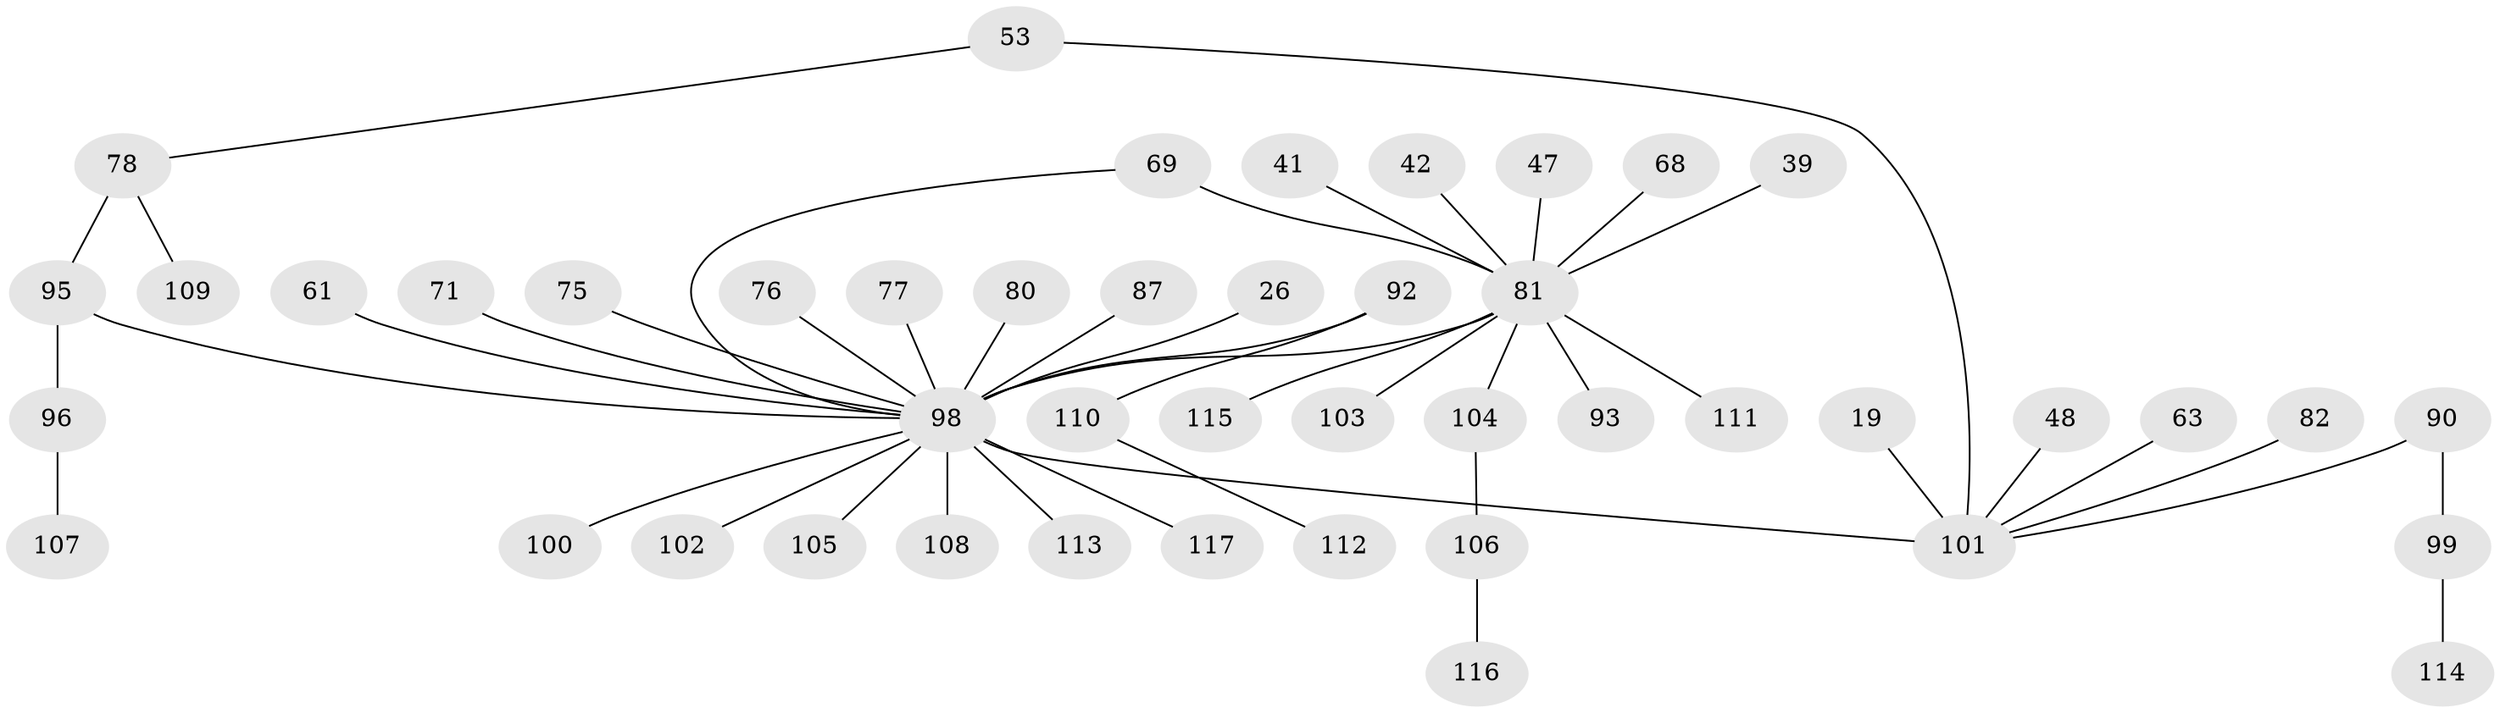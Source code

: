 // original degree distribution, {7: 0.02564102564102564, 5: 0.042735042735042736, 3: 0.1111111111111111, 8: 0.008547008547008548, 4: 0.08547008547008547, 2: 0.3076923076923077, 1: 0.4188034188034188}
// Generated by graph-tools (version 1.1) at 2025/45/03/04/25 21:45:40]
// undirected, 46 vertices, 47 edges
graph export_dot {
graph [start="1"]
  node [color=gray90,style=filled];
  19;
  26;
  39;
  41 [super="+37"];
  42;
  47;
  48;
  53;
  61;
  63;
  68;
  69 [super="+50"];
  71 [super="+14"];
  75;
  76 [super="+60"];
  77;
  78 [super="+33+55"];
  80 [super="+66"];
  81 [super="+35+44+36+16+11+18+20+74"];
  82;
  87 [super="+58"];
  90 [super="+59+79+83"];
  92 [super="+54+62"];
  93;
  95 [super="+70+86+31"];
  96 [super="+49+94"];
  98 [super="+2+1+4+3+6+8+9+15+13"];
  99;
  100;
  101 [super="+64+97"];
  102;
  103 [super="+89"];
  104 [super="+56"];
  105 [super="+84"];
  106;
  107;
  108 [super="+88"];
  109;
  110;
  111 [super="+73"];
  112;
  113 [super="+32"];
  114;
  115;
  116;
  117;
  19 -- 101;
  26 -- 98;
  39 -- 81;
  41 -- 81;
  42 -- 81;
  47 -- 81;
  48 -- 101;
  53 -- 78;
  53 -- 101;
  61 -- 98;
  63 -- 101;
  68 -- 81;
  69 -- 98;
  69 -- 81 [weight=2];
  71 -- 98;
  75 -- 98;
  76 -- 98;
  77 -- 98;
  78 -- 109;
  78 -- 95 [weight=2];
  80 -- 98;
  81 -- 93;
  81 -- 98 [weight=4];
  81 -- 115;
  81 -- 104;
  81 -- 111;
  81 -- 103;
  82 -- 101;
  87 -- 98;
  90 -- 99;
  90 -- 101;
  92 -- 98;
  92 -- 110;
  95 -- 98 [weight=3];
  95 -- 96;
  96 -- 107;
  98 -- 117;
  98 -- 102;
  98 -- 100;
  98 -- 101 [weight=3];
  98 -- 113;
  98 -- 105;
  98 -- 108;
  99 -- 114;
  104 -- 106;
  106 -- 116;
  110 -- 112;
}
